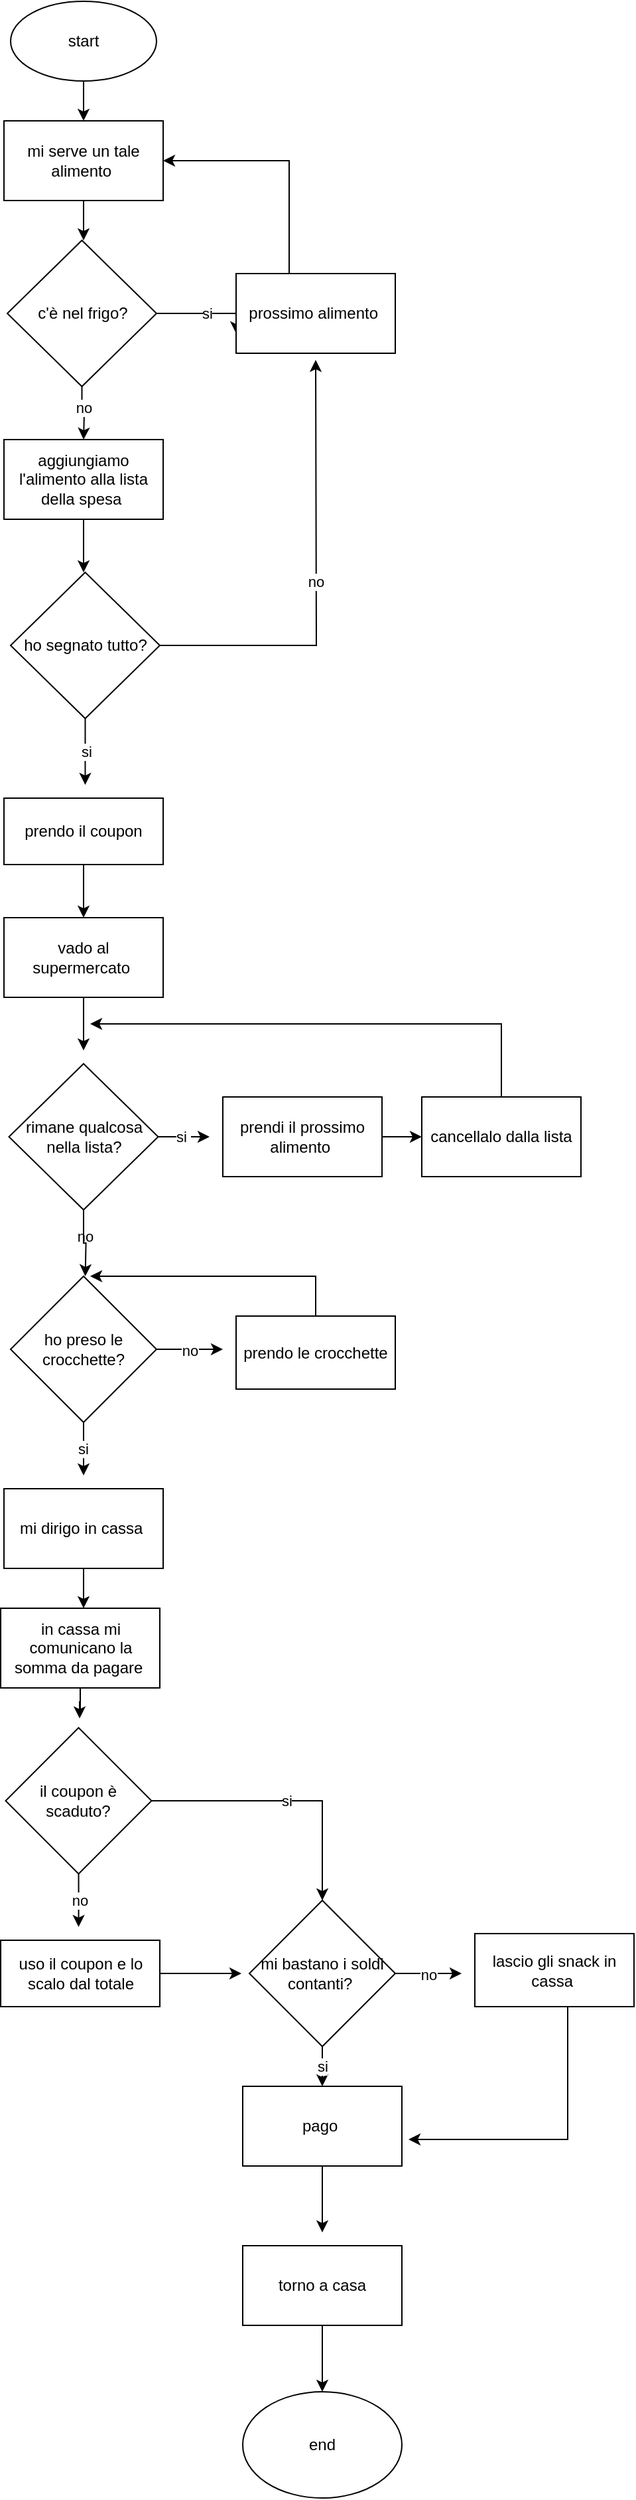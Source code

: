 <mxfile version="15.8.8" type="google"><diagram id="C5RBs43oDa-KdzZeNtuy" name="Page-1"><mxGraphModel dx="786" dy="523" grid="1" gridSize="10" guides="1" tooltips="1" connect="1" arrows="1" fold="1" page="1" pageScale="1" pageWidth="827" pageHeight="1169" math="0" shadow="0"><root><mxCell id="WIyWlLk6GJQsqaUBKTNV-0"/><mxCell id="WIyWlLk6GJQsqaUBKTNV-1" parent="WIyWlLk6GJQsqaUBKTNV-0"/><mxCell id="aAegXlNE_od5B-ifOfnH-2" style="edgeStyle=orthogonalEdgeStyle;rounded=0;orthogonalLoop=1;jettySize=auto;html=1;" parent="WIyWlLk6GJQsqaUBKTNV-1" source="aAegXlNE_od5B-ifOfnH-1" edge="1"><mxGeometry relative="1" as="geometry"><mxPoint x="235" y="120" as="targetPoint"/></mxGeometry></mxCell><mxCell id="aAegXlNE_od5B-ifOfnH-1" value="start" style="ellipse;whiteSpace=wrap;html=1;" parent="WIyWlLk6GJQsqaUBKTNV-1" vertex="1"><mxGeometry x="180" y="30" width="110" height="60" as="geometry"/></mxCell><mxCell id="aAegXlNE_od5B-ifOfnH-5" style="edgeStyle=orthogonalEdgeStyle;rounded=0;orthogonalLoop=1;jettySize=auto;html=1;" parent="WIyWlLk6GJQsqaUBKTNV-1" source="aAegXlNE_od5B-ifOfnH-4" edge="1"><mxGeometry relative="1" as="geometry"><mxPoint x="235" y="210" as="targetPoint"/></mxGeometry></mxCell><mxCell id="aAegXlNE_od5B-ifOfnH-4" value="mi serve un tale alimento&amp;nbsp;" style="rounded=0;whiteSpace=wrap;html=1;" parent="WIyWlLk6GJQsqaUBKTNV-1" vertex="1"><mxGeometry x="175" y="120" width="120" height="60" as="geometry"/></mxCell><mxCell id="aAegXlNE_od5B-ifOfnH-8" value="si" style="edgeStyle=orthogonalEdgeStyle;rounded=0;orthogonalLoop=1;jettySize=auto;html=1;entryX=0;entryY=0.75;entryDx=0;entryDy=0;" parent="WIyWlLk6GJQsqaUBKTNV-1" source="aAegXlNE_od5B-ifOfnH-7" target="aAegXlNE_od5B-ifOfnH-9" edge="1"><mxGeometry relative="1" as="geometry"><mxPoint x="320" y="250" as="targetPoint"/><Array as="points"><mxPoint x="350" y="265"/></Array></mxGeometry></mxCell><mxCell id="aAegXlNE_od5B-ifOfnH-13" style="edgeStyle=orthogonalEdgeStyle;rounded=0;orthogonalLoop=1;jettySize=auto;html=1;" parent="WIyWlLk6GJQsqaUBKTNV-1" source="aAegXlNE_od5B-ifOfnH-7" edge="1"><mxGeometry relative="1" as="geometry"><mxPoint x="235" y="360" as="targetPoint"/></mxGeometry></mxCell><mxCell id="aAegXlNE_od5B-ifOfnH-14" value="no" style="edgeLabel;html=1;align=center;verticalAlign=middle;resizable=0;points=[];" parent="aAegXlNE_od5B-ifOfnH-13" vertex="1" connectable="0"><mxGeometry x="-0.25" y="1" relative="1" as="geometry"><mxPoint as="offset"/></mxGeometry></mxCell><mxCell id="aAegXlNE_od5B-ifOfnH-7" value="c'è nel frigo?" style="rhombus;whiteSpace=wrap;html=1;" parent="WIyWlLk6GJQsqaUBKTNV-1" vertex="1"><mxGeometry x="177.5" y="210" width="112.5" height="110" as="geometry"/></mxCell><mxCell id="aAegXlNE_od5B-ifOfnH-10" style="edgeStyle=orthogonalEdgeStyle;rounded=0;orthogonalLoop=1;jettySize=auto;html=1;entryX=1;entryY=0.5;entryDx=0;entryDy=0;" parent="WIyWlLk6GJQsqaUBKTNV-1" source="aAegXlNE_od5B-ifOfnH-9" target="aAegXlNE_od5B-ifOfnH-4" edge="1"><mxGeometry relative="1" as="geometry"><mxPoint x="340" y="140" as="targetPoint"/><Array as="points"><mxPoint x="390" y="150"/></Array></mxGeometry></mxCell><mxCell id="aAegXlNE_od5B-ifOfnH-9" value="prossimo alimento&amp;nbsp;" style="rounded=0;whiteSpace=wrap;html=1;" parent="WIyWlLk6GJQsqaUBKTNV-1" vertex="1"><mxGeometry x="350" y="235" width="120" height="60" as="geometry"/></mxCell><mxCell id="aAegXlNE_od5B-ifOfnH-16" style="edgeStyle=orthogonalEdgeStyle;rounded=0;orthogonalLoop=1;jettySize=auto;html=1;" parent="WIyWlLk6GJQsqaUBKTNV-1" source="aAegXlNE_od5B-ifOfnH-15" edge="1"><mxGeometry relative="1" as="geometry"><mxPoint x="235" y="460" as="targetPoint"/></mxGeometry></mxCell><mxCell id="aAegXlNE_od5B-ifOfnH-15" value="aggiungiamo l'alimento alla lista della spesa&amp;nbsp;" style="rounded=0;whiteSpace=wrap;html=1;" parent="WIyWlLk6GJQsqaUBKTNV-1" vertex="1"><mxGeometry x="175" y="360" width="120" height="60" as="geometry"/></mxCell><mxCell id="aAegXlNE_od5B-ifOfnH-20" value="no" style="edgeStyle=orthogonalEdgeStyle;rounded=0;orthogonalLoop=1;jettySize=auto;html=1;" parent="WIyWlLk6GJQsqaUBKTNV-1" source="aAegXlNE_od5B-ifOfnH-19" edge="1"><mxGeometry relative="1" as="geometry"><mxPoint x="410" y="300" as="targetPoint"/></mxGeometry></mxCell><mxCell id="aAegXlNE_od5B-ifOfnH-21" value="si" style="edgeStyle=orthogonalEdgeStyle;rounded=0;orthogonalLoop=1;jettySize=auto;html=1;" parent="WIyWlLk6GJQsqaUBKTNV-1" source="aAegXlNE_od5B-ifOfnH-19" edge="1"><mxGeometry relative="1" as="geometry"><mxPoint x="236.25" y="620" as="targetPoint"/></mxGeometry></mxCell><mxCell id="aAegXlNE_od5B-ifOfnH-19" value="ho segnato tutto?" style="rhombus;whiteSpace=wrap;html=1;" parent="WIyWlLk6GJQsqaUBKTNV-1" vertex="1"><mxGeometry x="180" y="460" width="112.5" height="110" as="geometry"/></mxCell><mxCell id="aAegXlNE_od5B-ifOfnH-23" style="edgeStyle=orthogonalEdgeStyle;rounded=0;orthogonalLoop=1;jettySize=auto;html=1;" parent="WIyWlLk6GJQsqaUBKTNV-1" source="aAegXlNE_od5B-ifOfnH-22" target="aAegXlNE_od5B-ifOfnH-24" edge="1"><mxGeometry relative="1" as="geometry"><mxPoint x="235" y="720" as="targetPoint"/></mxGeometry></mxCell><mxCell id="aAegXlNE_od5B-ifOfnH-22" value="prendo il coupon" style="rounded=0;whiteSpace=wrap;html=1;" parent="WIyWlLk6GJQsqaUBKTNV-1" vertex="1"><mxGeometry x="175" y="630" width="120" height="50" as="geometry"/></mxCell><mxCell id="aAegXlNE_od5B-ifOfnH-25" style="edgeStyle=orthogonalEdgeStyle;rounded=0;orthogonalLoop=1;jettySize=auto;html=1;" parent="WIyWlLk6GJQsqaUBKTNV-1" source="aAegXlNE_od5B-ifOfnH-24" edge="1"><mxGeometry relative="1" as="geometry"><mxPoint x="235" y="820" as="targetPoint"/></mxGeometry></mxCell><mxCell id="aAegXlNE_od5B-ifOfnH-24" value="vado al supermercato&amp;nbsp;" style="rounded=0;whiteSpace=wrap;html=1;" parent="WIyWlLk6GJQsqaUBKTNV-1" vertex="1"><mxGeometry x="175" y="720" width="120" height="60" as="geometry"/></mxCell><mxCell id="aAegXlNE_od5B-ifOfnH-33" style="edgeStyle=orthogonalEdgeStyle;rounded=0;orthogonalLoop=1;jettySize=auto;html=1;" parent="WIyWlLk6GJQsqaUBKTNV-1" source="aAegXlNE_od5B-ifOfnH-31" edge="1"><mxGeometry relative="1" as="geometry"><mxPoint x="330" y="885" as="targetPoint"/></mxGeometry></mxCell><mxCell id="aAegXlNE_od5B-ifOfnH-37" value="no" style="edgeLabel;html=1;align=center;verticalAlign=middle;resizable=0;points=[];" parent="aAegXlNE_od5B-ifOfnH-33" vertex="1" connectable="0"><mxGeometry x="-0.141" y="-1" relative="1" as="geometry"><mxPoint x="-73" y="74" as="offset"/></mxGeometry></mxCell><mxCell id="aAegXlNE_od5B-ifOfnH-35" value="si&amp;nbsp;" style="edgeStyle=orthogonalEdgeStyle;rounded=0;orthogonalLoop=1;jettySize=auto;html=1;exitX=0.5;exitY=1;exitDx=0;exitDy=0;" parent="WIyWlLk6GJQsqaUBKTNV-1" source="aAegXlNE_od5B-ifOfnH-31" edge="1"><mxGeometry x="-1" y="93" relative="1" as="geometry"><mxPoint x="236.3" y="990" as="targetPoint"/><mxPoint x="-18" y="-55" as="offset"/></mxGeometry></mxCell><mxCell id="aAegXlNE_od5B-ifOfnH-31" value="rimane qualcosa nella lista?" style="rhombus;whiteSpace=wrap;html=1;" parent="WIyWlLk6GJQsqaUBKTNV-1" vertex="1"><mxGeometry x="178.75" y="830" width="112.5" height="110" as="geometry"/></mxCell><mxCell id="aAegXlNE_od5B-ifOfnH-41" style="edgeStyle=orthogonalEdgeStyle;rounded=0;orthogonalLoop=1;jettySize=auto;html=1;" parent="WIyWlLk6GJQsqaUBKTNV-1" source="aAegXlNE_od5B-ifOfnH-32" target="aAegXlNE_od5B-ifOfnH-42" edge="1"><mxGeometry relative="1" as="geometry"><mxPoint x="500" y="885" as="targetPoint"/></mxGeometry></mxCell><mxCell id="aAegXlNE_od5B-ifOfnH-32" value="prendi il prossimo alimento&amp;nbsp;" style="rounded=0;whiteSpace=wrap;html=1;" parent="WIyWlLk6GJQsqaUBKTNV-1" vertex="1"><mxGeometry x="340" y="855" width="120" height="60" as="geometry"/></mxCell><mxCell id="aAegXlNE_od5B-ifOfnH-43" style="edgeStyle=orthogonalEdgeStyle;rounded=0;orthogonalLoop=1;jettySize=auto;html=1;" parent="WIyWlLk6GJQsqaUBKTNV-1" source="aAegXlNE_od5B-ifOfnH-42" edge="1"><mxGeometry relative="1" as="geometry"><mxPoint x="240" y="800" as="targetPoint"/><Array as="points"><mxPoint x="550" y="800"/><mxPoint x="260" y="800"/></Array></mxGeometry></mxCell><mxCell id="aAegXlNE_od5B-ifOfnH-42" value="cancellalo dalla lista" style="rounded=0;whiteSpace=wrap;html=1;" parent="WIyWlLk6GJQsqaUBKTNV-1" vertex="1"><mxGeometry x="490" y="855" width="120" height="60" as="geometry"/></mxCell><mxCell id="aAegXlNE_od5B-ifOfnH-45" value="no" style="edgeStyle=orthogonalEdgeStyle;rounded=0;orthogonalLoop=1;jettySize=auto;html=1;" parent="WIyWlLk6GJQsqaUBKTNV-1" source="aAegXlNE_od5B-ifOfnH-44" edge="1"><mxGeometry relative="1" as="geometry"><mxPoint x="340" y="1045" as="targetPoint"/></mxGeometry></mxCell><mxCell id="aAegXlNE_od5B-ifOfnH-47" value="si&amp;nbsp;" style="edgeStyle=orthogonalEdgeStyle;rounded=0;orthogonalLoop=1;jettySize=auto;html=1;exitX=0.5;exitY=1;exitDx=0;exitDy=0;" parent="WIyWlLk6GJQsqaUBKTNV-1" source="aAegXlNE_od5B-ifOfnH-44" edge="1"><mxGeometry relative="1" as="geometry"><mxPoint x="235" y="1140" as="targetPoint"/></mxGeometry></mxCell><mxCell id="aAegXlNE_od5B-ifOfnH-44" value="ho preso le crocchette?" style="rhombus;whiteSpace=wrap;html=1;" parent="WIyWlLk6GJQsqaUBKTNV-1" vertex="1"><mxGeometry x="180" y="990" width="110" height="110" as="geometry"/></mxCell><mxCell id="aAegXlNE_od5B-ifOfnH-51" style="edgeStyle=orthogonalEdgeStyle;rounded=0;orthogonalLoop=1;jettySize=auto;html=1;" parent="WIyWlLk6GJQsqaUBKTNV-1" source="aAegXlNE_od5B-ifOfnH-46" edge="1"><mxGeometry relative="1" as="geometry"><mxPoint x="240" y="990" as="targetPoint"/><Array as="points"><mxPoint x="410" y="990"/></Array></mxGeometry></mxCell><mxCell id="aAegXlNE_od5B-ifOfnH-46" value="prendo le crocchette" style="rounded=0;whiteSpace=wrap;html=1;" parent="WIyWlLk6GJQsqaUBKTNV-1" vertex="1"><mxGeometry x="350" y="1020" width="120" height="55" as="geometry"/></mxCell><mxCell id="aAegXlNE_od5B-ifOfnH-61" style="edgeStyle=orthogonalEdgeStyle;rounded=0;orthogonalLoop=1;jettySize=auto;html=1;" parent="WIyWlLk6GJQsqaUBKTNV-1" source="aAegXlNE_od5B-ifOfnH-48" edge="1"><mxGeometry relative="1" as="geometry"><mxPoint x="235" y="1240" as="targetPoint"/></mxGeometry></mxCell><mxCell id="aAegXlNE_od5B-ifOfnH-48" value="mi dirigo in cassa&amp;nbsp;" style="rounded=0;whiteSpace=wrap;html=1;" parent="WIyWlLk6GJQsqaUBKTNV-1" vertex="1"><mxGeometry x="175" y="1150" width="120" height="60" as="geometry"/></mxCell><mxCell id="aAegXlNE_od5B-ifOfnH-58" value="si" style="edgeStyle=orthogonalEdgeStyle;rounded=0;orthogonalLoop=1;jettySize=auto;html=1;entryX=0.5;entryY=0;entryDx=0;entryDy=0;" parent="WIyWlLk6GJQsqaUBKTNV-1" source="aAegXlNE_od5B-ifOfnH-55" target="aAegXlNE_od5B-ifOfnH-68" edge="1"><mxGeometry relative="1" as="geometry"><mxPoint x="410" y="1450" as="targetPoint"/><Array as="points"><mxPoint x="415" y="1385"/></Array></mxGeometry></mxCell><mxCell id="aAegXlNE_od5B-ifOfnH-59" value="no" style="edgeStyle=orthogonalEdgeStyle;rounded=0;orthogonalLoop=1;jettySize=auto;html=1;exitX=0.5;exitY=1;exitDx=0;exitDy=0;" parent="WIyWlLk6GJQsqaUBKTNV-1" source="aAegXlNE_od5B-ifOfnH-55" edge="1"><mxGeometry relative="1" as="geometry"><mxPoint x="231.25" y="1480" as="targetPoint"/></mxGeometry></mxCell><mxCell id="aAegXlNE_od5B-ifOfnH-55" value="il coupon è scaduto?" style="rhombus;whiteSpace=wrap;html=1;" parent="WIyWlLk6GJQsqaUBKTNV-1" vertex="1"><mxGeometry x="176.25" y="1330" width="110" height="110" as="geometry"/></mxCell><mxCell id="aAegXlNE_od5B-ifOfnH-66" style="edgeStyle=orthogonalEdgeStyle;rounded=0;orthogonalLoop=1;jettySize=auto;html=1;" parent="WIyWlLk6GJQsqaUBKTNV-1" source="aAegXlNE_od5B-ifOfnH-60" edge="1"><mxGeometry relative="1" as="geometry"><mxPoint x="354" y="1515" as="targetPoint"/></mxGeometry></mxCell><mxCell id="aAegXlNE_od5B-ifOfnH-60" value="uso il coupon e lo scalo dal totale" style="rounded=0;whiteSpace=wrap;html=1;" parent="WIyWlLk6GJQsqaUBKTNV-1" vertex="1"><mxGeometry x="172.5" y="1490" width="120" height="50" as="geometry"/></mxCell><mxCell id="aAegXlNE_od5B-ifOfnH-63" style="edgeStyle=orthogonalEdgeStyle;rounded=0;orthogonalLoop=1;jettySize=auto;html=1;entryX=0.507;entryY=-0.064;entryDx=0;entryDy=0;entryPerimeter=0;" parent="WIyWlLk6GJQsqaUBKTNV-1" source="aAegXlNE_od5B-ifOfnH-62" target="aAegXlNE_od5B-ifOfnH-55" edge="1"><mxGeometry relative="1" as="geometry"/></mxCell><mxCell id="aAegXlNE_od5B-ifOfnH-62" value="in cassa mi comunicano la somma da pagare&amp;nbsp;" style="rounded=0;whiteSpace=wrap;html=1;" parent="WIyWlLk6GJQsqaUBKTNV-1" vertex="1"><mxGeometry x="172.5" y="1240" width="120" height="60" as="geometry"/></mxCell><mxCell id="aAegXlNE_od5B-ifOfnH-69" value="si" style="edgeStyle=orthogonalEdgeStyle;rounded=0;orthogonalLoop=1;jettySize=auto;html=1;exitX=0.5;exitY=1;exitDx=0;exitDy=0;" parent="WIyWlLk6GJQsqaUBKTNV-1" source="aAegXlNE_od5B-ifOfnH-68" target="aAegXlNE_od5B-ifOfnH-70" edge="1"><mxGeometry relative="1" as="geometry"><mxPoint x="415" y="1610" as="targetPoint"/></mxGeometry></mxCell><mxCell id="aAegXlNE_od5B-ifOfnH-71" value="no" style="edgeStyle=orthogonalEdgeStyle;rounded=0;orthogonalLoop=1;jettySize=auto;html=1;" parent="WIyWlLk6GJQsqaUBKTNV-1" source="aAegXlNE_od5B-ifOfnH-68" edge="1"><mxGeometry relative="1" as="geometry"><mxPoint x="520.0" y="1515" as="targetPoint"/></mxGeometry></mxCell><mxCell id="aAegXlNE_od5B-ifOfnH-68" value="mi bastano i soldi contanti?&amp;nbsp;" style="rhombus;whiteSpace=wrap;html=1;" parent="WIyWlLk6GJQsqaUBKTNV-1" vertex="1"><mxGeometry x="360" y="1460" width="110" height="110" as="geometry"/></mxCell><mxCell id="aAegXlNE_od5B-ifOfnH-74" style="edgeStyle=orthogonalEdgeStyle;rounded=0;orthogonalLoop=1;jettySize=auto;html=1;" parent="WIyWlLk6GJQsqaUBKTNV-1" source="aAegXlNE_od5B-ifOfnH-70" edge="1"><mxGeometry relative="1" as="geometry"><mxPoint x="415" y="1710" as="targetPoint"/></mxGeometry></mxCell><mxCell id="aAegXlNE_od5B-ifOfnH-70" value="pago&amp;nbsp;" style="rounded=0;whiteSpace=wrap;html=1;" parent="WIyWlLk6GJQsqaUBKTNV-1" vertex="1"><mxGeometry x="355" y="1600" width="120" height="60" as="geometry"/></mxCell><mxCell id="aAegXlNE_od5B-ifOfnH-73" style="edgeStyle=orthogonalEdgeStyle;rounded=0;orthogonalLoop=1;jettySize=auto;html=1;" parent="WIyWlLk6GJQsqaUBKTNV-1" source="aAegXlNE_od5B-ifOfnH-72" edge="1"><mxGeometry relative="1" as="geometry"><mxPoint x="480" y="1640" as="targetPoint"/><Array as="points"><mxPoint x="600" y="1640"/></Array></mxGeometry></mxCell><mxCell id="aAegXlNE_od5B-ifOfnH-72" value="lascio gli snack in cassa&amp;nbsp;" style="rounded=0;whiteSpace=wrap;html=1;" parent="WIyWlLk6GJQsqaUBKTNV-1" vertex="1"><mxGeometry x="530" y="1485" width="120" height="55" as="geometry"/></mxCell><mxCell id="aAegXlNE_od5B-ifOfnH-78" style="edgeStyle=orthogonalEdgeStyle;rounded=0;orthogonalLoop=1;jettySize=auto;html=1;" parent="WIyWlLk6GJQsqaUBKTNV-1" source="aAegXlNE_od5B-ifOfnH-77" target="aAegXlNE_od5B-ifOfnH-79" edge="1"><mxGeometry relative="1" as="geometry"><mxPoint x="415" y="1820" as="targetPoint"/></mxGeometry></mxCell><mxCell id="aAegXlNE_od5B-ifOfnH-77" value="torno a casa" style="rounded=0;whiteSpace=wrap;html=1;" parent="WIyWlLk6GJQsqaUBKTNV-1" vertex="1"><mxGeometry x="355" y="1720" width="120" height="60" as="geometry"/></mxCell><mxCell id="aAegXlNE_od5B-ifOfnH-79" value="end" style="ellipse;whiteSpace=wrap;html=1;" parent="WIyWlLk6GJQsqaUBKTNV-1" vertex="1"><mxGeometry x="355" y="1830" width="120" height="80" as="geometry"/></mxCell></root></mxGraphModel></diagram></mxfile>
